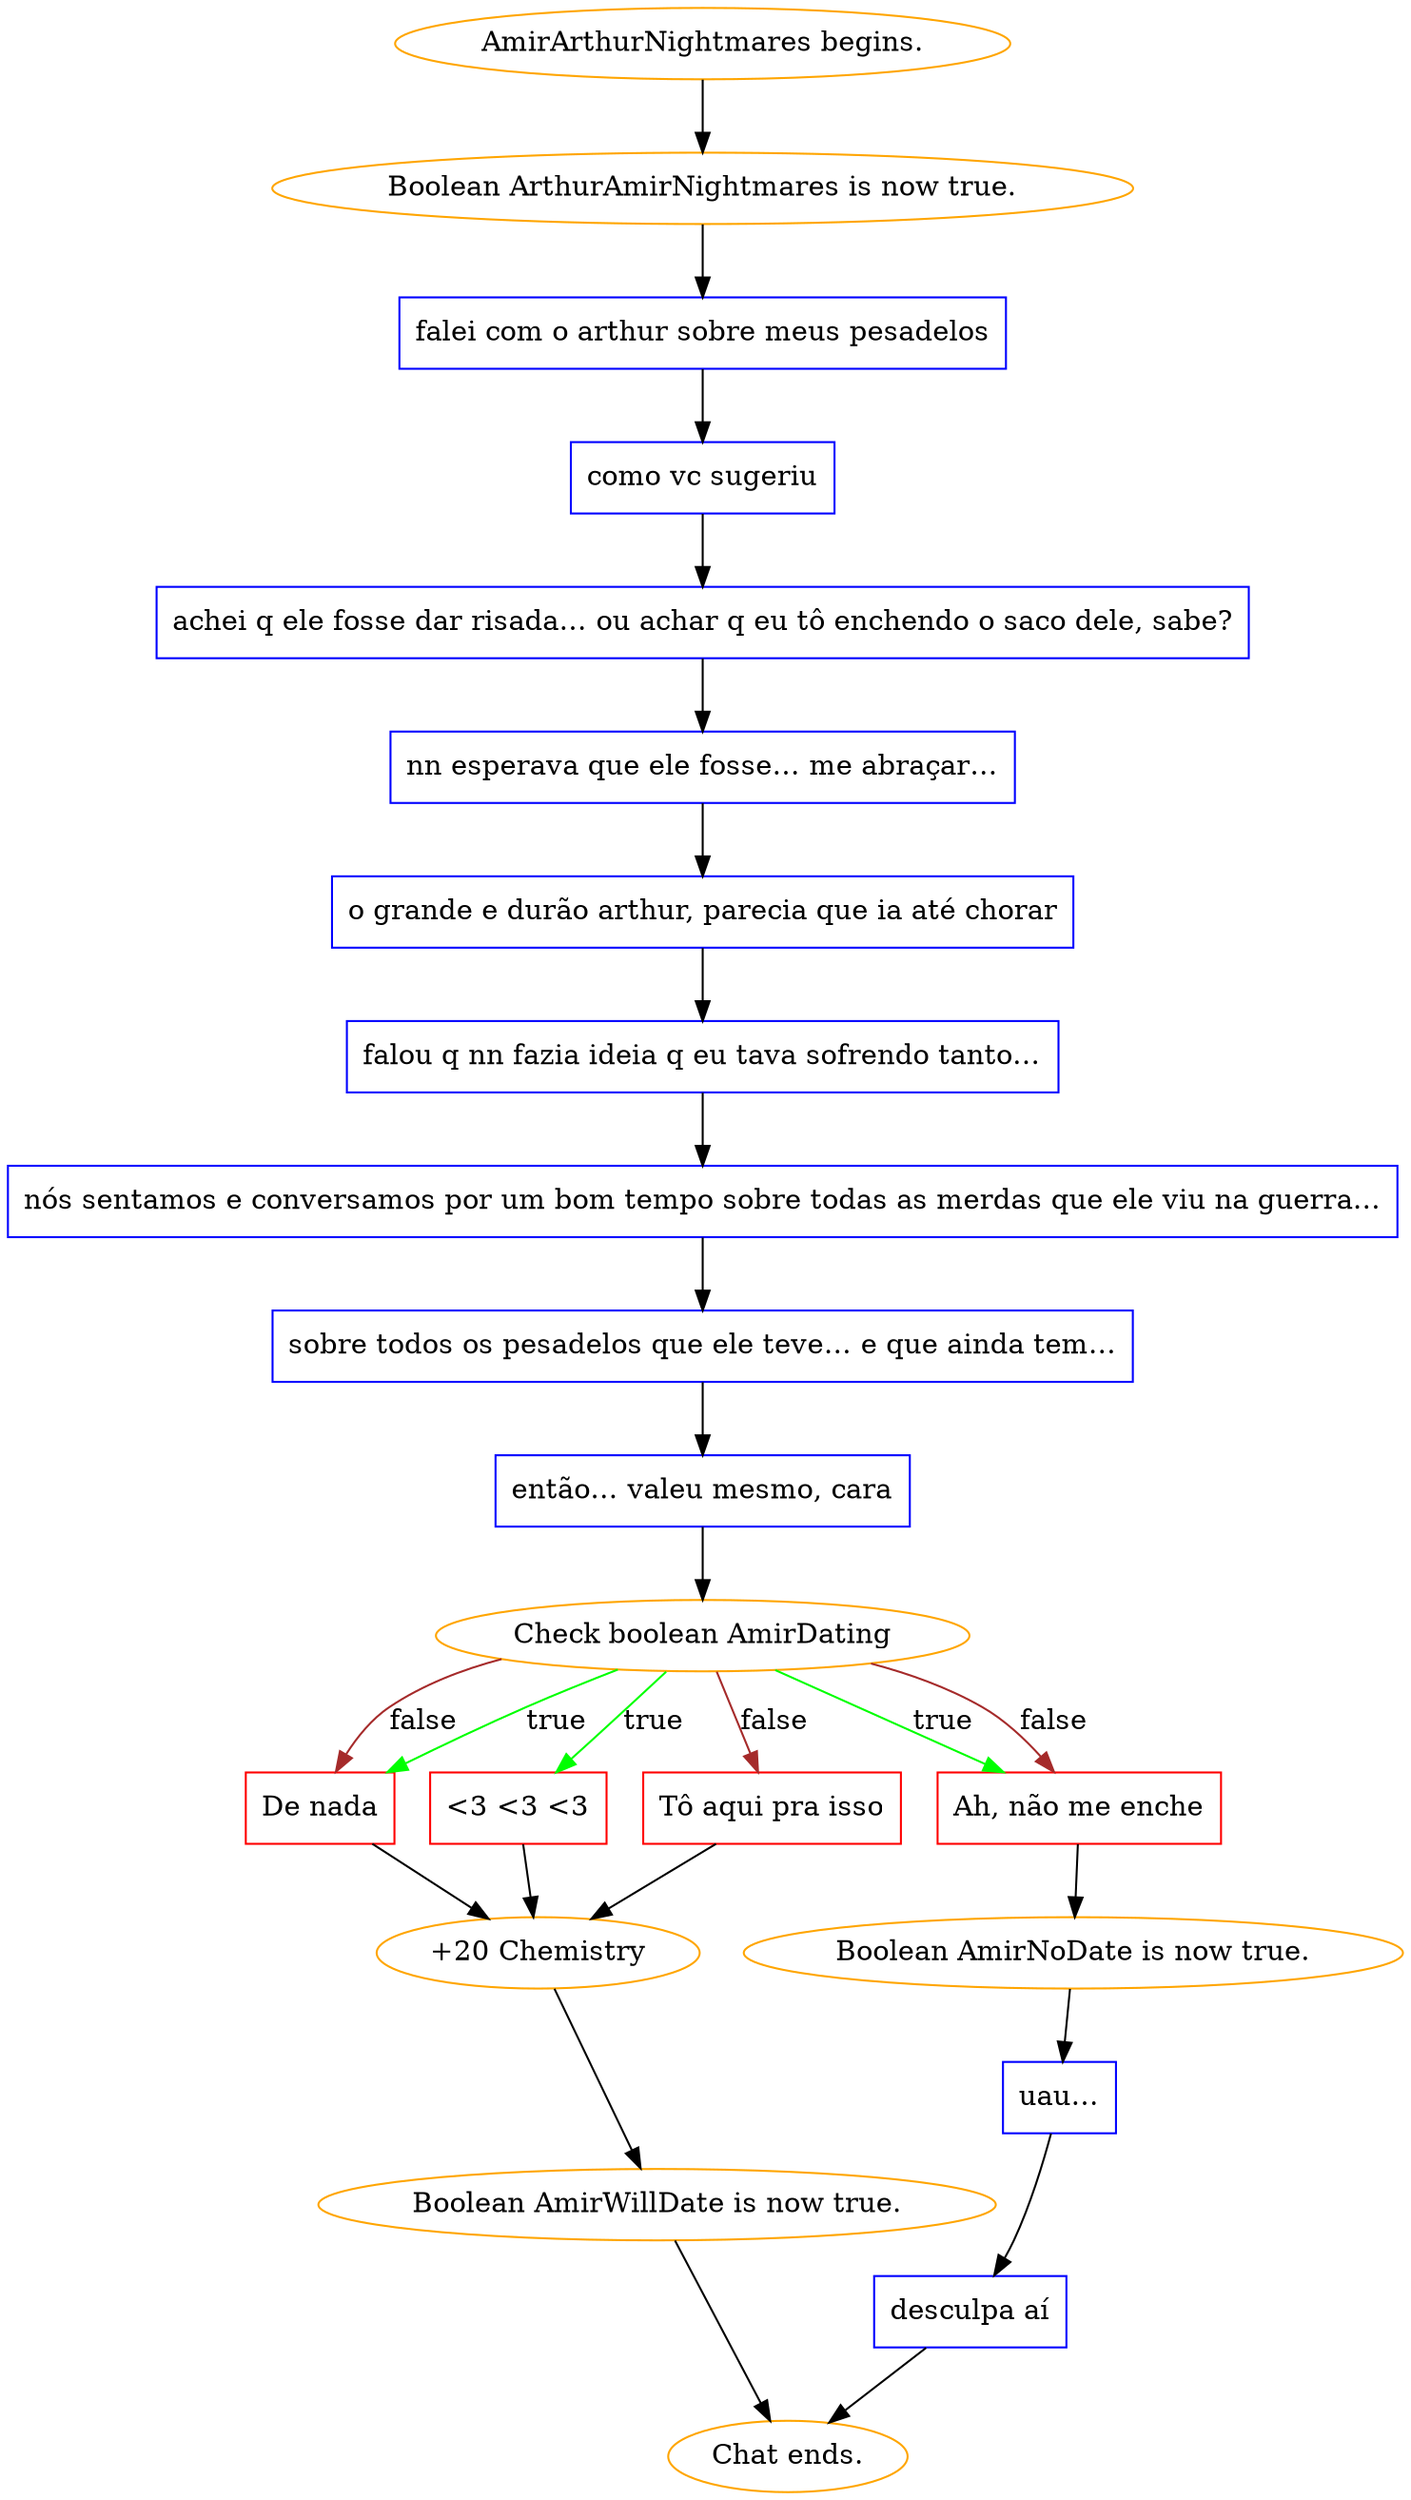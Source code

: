 digraph {
	"AmirArthurNightmares begins." [color=orange];
		"AmirArthurNightmares begins." -> j3295377408;
	j3295377408 [label="Boolean ArthurAmirNightmares is now true.",color=orange];
		j3295377408 -> j975656217;
	j975656217 [label="falei com o arthur sobre meus pesadelos",shape=box,color=blue];
		j975656217 -> j3096667898;
	j3096667898 [label="como vc sugeriu",shape=box,color=blue];
		j3096667898 -> j765127019;
	j765127019 [label="achei q ele fosse dar risada… ou achar q eu tô enchendo o saco dele, sabe?",shape=box,color=blue];
		j765127019 -> j464615895;
	j464615895 [label="nn esperava que ele fosse… me abraçar…",shape=box,color=blue];
		j464615895 -> j3687342529;
	j3687342529 [label="o grande e durão arthur, parecia que ia até chorar",shape=box,color=blue];
		j3687342529 -> j214399278;
	j214399278 [label="falou q nn fazia ideia q eu tava sofrendo tanto…",shape=box,color=blue];
		j214399278 -> j1342487300;
	j1342487300 [label="nós sentamos e conversamos por um bom tempo sobre todas as merdas que ele viu na guerra…",shape=box,color=blue];
		j1342487300 -> j911926254;
	j911926254 [label="sobre todos os pesadelos que ele teve… e que ainda tem…",shape=box,color=blue];
		j911926254 -> j1491232496;
	j1491232496 [label="então… valeu mesmo, cara",shape=box,color=blue];
		j1491232496 -> j657276632;
	j657276632 [label="Check boolean AmirDating",color=orange];
		j657276632 -> j4018830980 [label=true,color=green];
		j657276632 -> j498391000 [label=true,color=green];
		j657276632 -> j1997956372 [label=true,color=green];
		j657276632 -> j498391000 [label=false,color=brown];
		j657276632 -> j1997956372 [label=false,color=brown];
		j657276632 -> j1373430538 [label=false,color=brown];
	j4018830980 [label="<3 <3 <3",shape=box,color=red];
		j4018830980 -> j971083784;
	j498391000 [label="De nada",shape=box,color=red];
		j498391000 -> j971083784;
	j1997956372 [label="Ah, não me enche",shape=box,color=red];
		j1997956372 -> j44006695;
	j1373430538 [label="Tô aqui pra isso",shape=box,color=red];
		j1373430538 -> j971083784;
	j971083784 [label="+20 Chemistry",color=orange];
		j971083784 -> j1538486228;
	j44006695 [label="Boolean AmirNoDate is now true.",color=orange];
		j44006695 -> j2338558929;
	j1538486228 [label="Boolean AmirWillDate is now true.",color=orange];
		j1538486228 -> "Chat ends.";
	j2338558929 [label="uau…",shape=box,color=blue];
		j2338558929 -> j1530006712;
	"Chat ends." [color=orange];
	j1530006712 [label="desculpa aí",shape=box,color=blue];
		j1530006712 -> "Chat ends.";
}